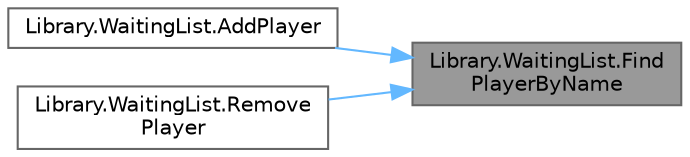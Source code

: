 digraph "Library.WaitingList.FindPlayerByName"
{
 // INTERACTIVE_SVG=YES
 // LATEX_PDF_SIZE
  bgcolor="transparent";
  edge [fontname=Helvetica,fontsize=10,labelfontname=Helvetica,labelfontsize=10];
  node [fontname=Helvetica,fontsize=10,shape=box,height=0.2,width=0.4];
  rankdir="RL";
  Node1 [id="Node000001",label="Library.WaitingList.Find\lPlayerByName",height=0.2,width=0.4,color="gray40", fillcolor="grey60", style="filled", fontcolor="black",tooltip="Devuelve un jugador de la lista de espera buscandolo por su nombre."];
  Node1 -> Node2 [id="edge1_Node000001_Node000002",dir="back",color="steelblue1",style="solid",tooltip=" "];
  Node2 [id="Node000002",label="Library.WaitingList.AddPlayer",height=0.2,width=0.4,color="grey40", fillcolor="white", style="filled",URL="$classLibrary_1_1WaitingList.html#a47c96f30aa249140efbc4de70897c252",tooltip="Agrega un jugador a la lista de espera."];
  Node1 -> Node3 [id="edge2_Node000001_Node000003",dir="back",color="steelblue1",style="solid",tooltip=" "];
  Node3 [id="Node000003",label="Library.WaitingList.Remove\lPlayer",height=0.2,width=0.4,color="grey40", fillcolor="white", style="filled",URL="$classLibrary_1_1WaitingList.html#a7a0029ab1bdd90bab9dfe6d1e5b41993",tooltip="Elimina un jugador de la lista de espera."];
}
